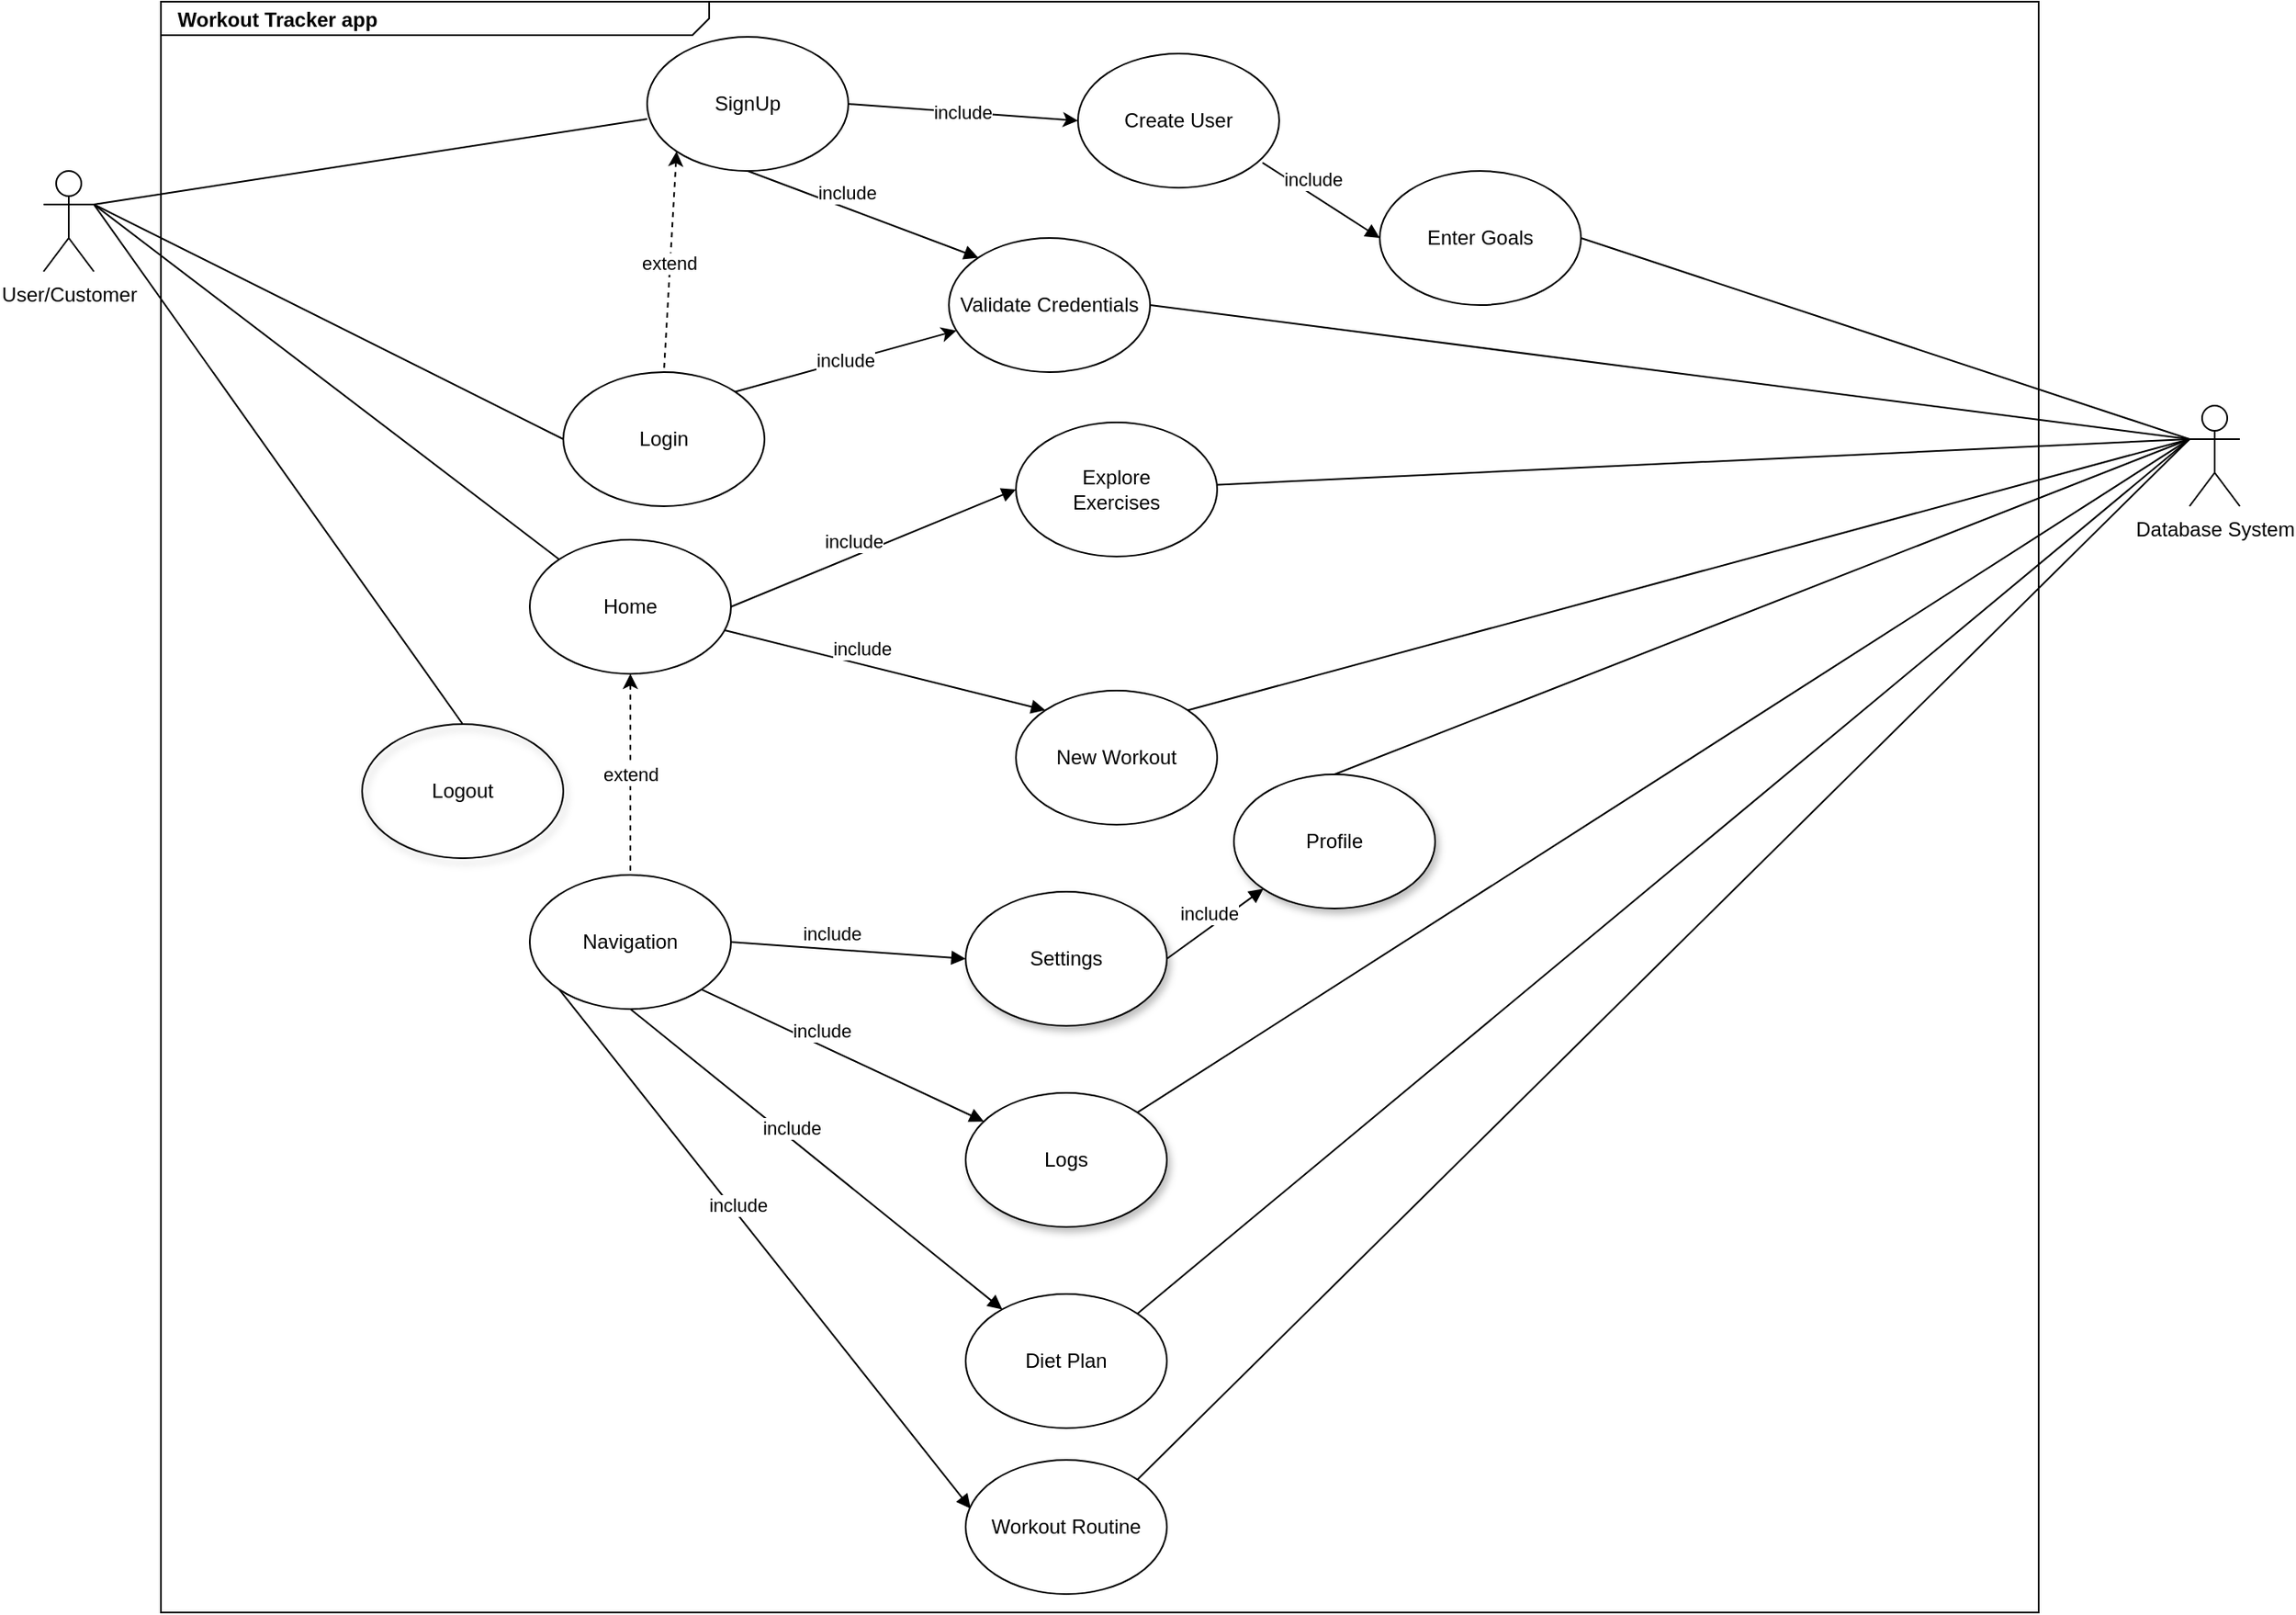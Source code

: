 <mxfile version="13.9.9" type="device"><diagram name="Page-1" id="929967ad-93f9-6ef4-fab6-5d389245f69c"><mxGraphModel dx="1422" dy="822" grid="1" gridSize="10" guides="1" tooltips="1" connect="1" arrows="1" fold="1" page="1" pageScale="1.5" pageWidth="1169" pageHeight="826" background="none" math="0" shadow="0"><root><mxCell id="0" style=";html=1;"/><mxCell id="1" style=";html=1;" parent="0"/><mxCell id="cZ2YQNqJC5BlQUy7e1hJ-1" value="" style="endArrow=none;html=1;entryX=1;entryY=0.5;entryDx=0;entryDy=0;exitX=0;exitY=0.333;exitDx=0;exitDy=0;exitPerimeter=0;endFill=0;" edge="1" parent="1" source="ImupgbFTNww15qWxXNLe-1" target="ImupgbFTNww15qWxXNLe-10"><mxGeometry width="50" height="50" relative="1" as="geometry"><mxPoint x="1320" y="440" as="sourcePoint"/><mxPoint x="750" y="600" as="targetPoint"/></mxGeometry></mxCell><mxCell id="gv6v8NTu2cxi0DHk2Hy_-1" value="User/Customer" style="shape=umlActor;verticalLabelPosition=bottom;verticalAlign=top;html=1;outlineConnect=0;" parent="1" vertex="1"><mxGeometry x="80" y="470" width="30" height="60" as="geometry"/></mxCell><mxCell id="gv6v8NTu2cxi0DHk2Hy_-2" value="SignUp" style="ellipse;whiteSpace=wrap;html=1;" parent="1" vertex="1"><mxGeometry x="440" y="390" width="120" height="80" as="geometry"/></mxCell><mxCell id="gv6v8NTu2cxi0DHk2Hy_-3" value="Login" style="ellipse;whiteSpace=wrap;html=1;" parent="1" vertex="1"><mxGeometry x="390" y="590" width="120" height="80" as="geometry"/></mxCell><mxCell id="gv6v8NTu2cxi0DHk2Hy_-4" value="" style="endArrow=none;html=1;entryX=0;entryY=0.613;entryDx=0;entryDy=0;entryPerimeter=0;" parent="1" target="gv6v8NTu2cxi0DHk2Hy_-2" edge="1"><mxGeometry width="50" height="50" relative="1" as="geometry"><mxPoint x="110" y="490" as="sourcePoint"/><mxPoint x="640" y="480" as="targetPoint"/></mxGeometry></mxCell><mxCell id="gv6v8NTu2cxi0DHk2Hy_-5" value="" style="endArrow=none;html=1;entryX=0;entryY=0.5;entryDx=0;entryDy=0;exitX=1;exitY=0.333;exitDx=0;exitDy=0;exitPerimeter=0;" parent="1" source="gv6v8NTu2cxi0DHk2Hy_-1" target="gv6v8NTu2cxi0DHk2Hy_-3" edge="1"><mxGeometry width="50" height="50" relative="1" as="geometry"><mxPoint x="590" y="530" as="sourcePoint"/><mxPoint x="451" y="555" as="targetPoint"/></mxGeometry></mxCell><mxCell id="gv6v8NTu2cxi0DHk2Hy_-6" value="Create User" style="ellipse;whiteSpace=wrap;html=1;" parent="1" vertex="1"><mxGeometry x="697" y="400" width="120" height="80" as="geometry"/></mxCell><mxCell id="gv6v8NTu2cxi0DHk2Hy_-7" value="include" style="html=1;verticalAlign=bottom;endArrow=block;exitX=0.5;exitY=1;exitDx=0;exitDy=0;entryX=0;entryY=0;entryDx=0;entryDy=0;" parent="1" source="gv6v8NTu2cxi0DHk2Hy_-2" target="ImupgbFTNww15qWxXNLe-10" edge="1"><mxGeometry x="-0.143" width="80" relative="1" as="geometry"><mxPoint x="580" y="500" as="sourcePoint"/><mxPoint x="530" y="330" as="targetPoint"/><mxPoint as="offset"/></mxGeometry></mxCell><mxCell id="1672d66443f91eb5-1" value="&lt;p style=&quot;margin: 0px ; margin-top: 4px ; margin-left: 10px ; text-align: left&quot;&gt;&lt;b&gt;Workout Tracker app&lt;/b&gt;&lt;/p&gt;" style="html=1;strokeWidth=1;shape=mxgraph.sysml.package;html=1;overflow=fill;whiteSpace=wrap;fillColor=none;gradientColor=none;fontSize=12;align=center;labelX=327.64;" parent="1" vertex="1"><mxGeometry x="150" y="369" width="1120" height="961" as="geometry"/></mxCell><mxCell id="gv6v8NTu2cxi0DHk2Hy_-8" value="Home" style="ellipse;whiteSpace=wrap;html=1;" parent="1" vertex="1"><mxGeometry x="370" y="690" width="120" height="80" as="geometry"/></mxCell><mxCell id="gv6v8NTu2cxi0DHk2Hy_-10" value="Enter Goals" style="ellipse;whiteSpace=wrap;html=1;" parent="1" vertex="1"><mxGeometry x="877" y="470" width="120" height="80" as="geometry"/></mxCell><mxCell id="gv6v8NTu2cxi0DHk2Hy_-11" value="include" style="html=1;verticalAlign=bottom;endArrow=block;exitX=0.917;exitY=0.813;exitDx=0;exitDy=0;entryX=0;entryY=0.5;entryDx=0;entryDy=0;exitPerimeter=0;" parent="1" source="gv6v8NTu2cxi0DHk2Hy_-6" target="gv6v8NTu2cxi0DHk2Hy_-10" edge="1"><mxGeometry x="-0.143" width="80" relative="1" as="geometry"><mxPoint x="690" y="300" as="sourcePoint"/><mxPoint x="790" y="380" as="targetPoint"/><mxPoint as="offset"/></mxGeometry></mxCell><mxCell id="gv6v8NTu2cxi0DHk2Hy_-18" value="Workout Routine" style="ellipse;whiteSpace=wrap;html=1;" parent="1" vertex="1"><mxGeometry x="630" y="1239" width="120" height="80" as="geometry"/></mxCell><mxCell id="gv6v8NTu2cxi0DHk2Hy_-26" value="Explore&lt;br&gt;Exercises" style="ellipse;whiteSpace=wrap;html=1;" parent="1" vertex="1"><mxGeometry x="660" y="620" width="120" height="80" as="geometry"/></mxCell><mxCell id="gv6v8NTu2cxi0DHk2Hy_-27" value="include" style="html=1;verticalAlign=bottom;endArrow=block;exitX=1;exitY=0.5;exitDx=0;exitDy=0;entryX=0;entryY=0.5;entryDx=0;entryDy=0;" parent="1" source="gv6v8NTu2cxi0DHk2Hy_-8" target="gv6v8NTu2cxi0DHk2Hy_-26" edge="1"><mxGeometry x="-0.143" width="80" relative="1" as="geometry"><mxPoint x="940" y="500" as="sourcePoint"/><mxPoint x="1040" y="580" as="targetPoint"/><mxPoint as="offset"/></mxGeometry></mxCell><mxCell id="gv6v8NTu2cxi0DHk2Hy_-28" value="Diet Plan" style="ellipse;whiteSpace=wrap;html=1;" parent="1" vertex="1"><mxGeometry x="630" y="1140" width="120" height="80" as="geometry"/></mxCell><mxCell id="gv6v8NTu2cxi0DHk2Hy_-29" value="include" style="html=1;verticalAlign=bottom;endArrow=block;exitX=0.5;exitY=1;exitDx=0;exitDy=0;" parent="1" source="cZ2YQNqJC5BlQUy7e1hJ-5" target="gv6v8NTu2cxi0DHk2Hy_-28" edge="1"><mxGeometry x="-0.123" y="-2" width="80" relative="1" as="geometry"><mxPoint x="320" y="920" as="sourcePoint"/><mxPoint x="753" y="1300" as="targetPoint"/><mxPoint as="offset"/></mxGeometry></mxCell><mxCell id="gv6v8NTu2cxi0DHk2Hy_-32" value="Logs" style="ellipse;whiteSpace=wrap;html=1;shadow=1;" parent="1" vertex="1"><mxGeometry x="630" y="1020" width="120" height="80" as="geometry"/></mxCell><mxCell id="gv6v8NTu2cxi0DHk2Hy_-34" value="Profile" style="ellipse;whiteSpace=wrap;html=1;shadow=1;" parent="1" vertex="1"><mxGeometry x="790" y="830" width="120" height="80" as="geometry"/></mxCell><mxCell id="gv6v8NTu2cxi0DHk2Hy_-36" value="Settings" style="ellipse;whiteSpace=wrap;html=1;shadow=1;" parent="1" vertex="1"><mxGeometry x="630" y="900" width="120" height="80" as="geometry"/></mxCell><mxCell id="gv6v8NTu2cxi0DHk2Hy_-43" value="Logout" style="ellipse;whiteSpace=wrap;html=1;shadow=1;strokeWidth=1;fillColor=none;" parent="1" vertex="1"><mxGeometry x="270" y="800" width="120" height="80" as="geometry"/></mxCell><mxCell id="gv6v8NTu2cxi0DHk2Hy_-45" value="" style="endArrow=none;html=1;entryX=0.5;entryY=0;entryDx=0;entryDy=0;exitX=1;exitY=0.333;exitDx=0;exitDy=0;exitPerimeter=0;" parent="1" target="gv6v8NTu2cxi0DHk2Hy_-43" edge="1" source="gv6v8NTu2cxi0DHk2Hy_-1"><mxGeometry width="50" height="50" relative="1" as="geometry"><mxPoint x="110" y="510" as="sourcePoint"/><mxPoint x="550" y="720" as="targetPoint"/></mxGeometry></mxCell><mxCell id="ImupgbFTNww15qWxXNLe-1" value="Database System" style="shape=umlActor;verticalLabelPosition=bottom;verticalAlign=top;html=1;outlineConnect=0;" parent="1" vertex="1"><mxGeometry x="1360" y="610" width="30" height="60" as="geometry"/></mxCell><mxCell id="ImupgbFTNww15qWxXNLe-3" value="" style="endArrow=none;html=1;exitX=0;exitY=0.333;exitDx=0;exitDy=0;exitPerimeter=0;entryX=1;entryY=0.5;entryDx=0;entryDy=0;" parent="1" source="ImupgbFTNww15qWxXNLe-1" target="gv6v8NTu2cxi0DHk2Hy_-10" edge="1"><mxGeometry width="50" height="50" relative="1" as="geometry"><mxPoint x="1000" y="520" as="sourcePoint"/><mxPoint x="1300" y="460" as="targetPoint"/></mxGeometry></mxCell><mxCell id="gv6v8NTu2cxi0DHk2Hy_-41" value="New Workout" style="ellipse;whiteSpace=wrap;html=1;" parent="1" vertex="1"><mxGeometry x="660" y="780" width="120" height="80" as="geometry"/></mxCell><mxCell id="ImupgbFTNww15qWxXNLe-10" value="Validate Credentials" style="ellipse;whiteSpace=wrap;html=1;" parent="1" vertex="1"><mxGeometry x="620" y="510" width="120" height="80" as="geometry"/></mxCell><mxCell id="ImupgbFTNww15qWxXNLe-11" value="include" style="endArrow=classic;html=1;exitX=1;exitY=0.5;exitDx=0;exitDy=0;entryX=0;entryY=0.5;entryDx=0;entryDy=0;" parent="1" source="gv6v8NTu2cxi0DHk2Hy_-2" target="gv6v8NTu2cxi0DHk2Hy_-6" edge="1"><mxGeometry width="50" height="50" relative="1" as="geometry"><mxPoint x="600" y="390" as="sourcePoint"/><mxPoint x="654" y="421" as="targetPoint"/></mxGeometry></mxCell><mxCell id="ImupgbFTNww15qWxXNLe-15" value="include" style="endArrow=classic;html=1;exitX=1;exitY=0;exitDx=0;exitDy=0;" parent="1" source="gv6v8NTu2cxi0DHk2Hy_-3" target="ImupgbFTNww15qWxXNLe-10" edge="1"><mxGeometry width="50" height="50" relative="1" as="geometry"><mxPoint x="520" y="720" as="sourcePoint"/><mxPoint x="580" y="620" as="targetPoint"/></mxGeometry></mxCell><mxCell id="cZ2YQNqJC5BlQUy7e1hJ-3" value="" style="endArrow=none;html=1;entryX=0;entryY=0;entryDx=0;entryDy=0;endFill=0;exitX=1;exitY=0.333;exitDx=0;exitDy=0;exitPerimeter=0;" edge="1" parent="1" source="gv6v8NTu2cxi0DHk2Hy_-1" target="gv6v8NTu2cxi0DHk2Hy_-8"><mxGeometry width="50" height="50" relative="1" as="geometry"><mxPoint x="230" y="560" as="sourcePoint"/><mxPoint x="450" y="730" as="targetPoint"/></mxGeometry></mxCell><mxCell id="cZ2YQNqJC5BlQUy7e1hJ-4" value="include" style="html=1;verticalAlign=bottom;endArrow=block;entryX=0;entryY=0;entryDx=0;entryDy=0;" edge="1" parent="1" source="gv6v8NTu2cxi0DHk2Hy_-8" target="gv6v8NTu2cxi0DHk2Hy_-41"><mxGeometry x="-0.143" width="80" relative="1" as="geometry"><mxPoint x="430" y="820" as="sourcePoint"/><mxPoint x="650" y="840" as="targetPoint"/><mxPoint as="offset"/></mxGeometry></mxCell><mxCell id="cZ2YQNqJC5BlQUy7e1hJ-5" value="Navigation" style="ellipse;whiteSpace=wrap;html=1;" vertex="1" parent="1"><mxGeometry x="370" y="890" width="120" height="80" as="geometry"/></mxCell><mxCell id="cZ2YQNqJC5BlQUy7e1hJ-9" value="extend" style="html=1;verticalAlign=bottom;endArrow=none;entryX=0.5;entryY=0;entryDx=0;entryDy=0;startArrow=classic;startFill=1;endFill=0;dashed=1;exitX=0;exitY=1;exitDx=0;exitDy=0;" edge="1" parent="1" source="gv6v8NTu2cxi0DHk2Hy_-2" target="gv6v8NTu2cxi0DHk2Hy_-3"><mxGeometry x="0.143" width="80" relative="1" as="geometry"><mxPoint x="370" y="310" as="sourcePoint"/><mxPoint x="410" y="500" as="targetPoint"/><mxPoint as="offset"/></mxGeometry></mxCell><mxCell id="cZ2YQNqJC5BlQUy7e1hJ-11" value="" style="endArrow=none;html=1;entryX=0;entryY=0.333;entryDx=0;entryDy=0;entryPerimeter=0;" edge="1" parent="1" source="gv6v8NTu2cxi0DHk2Hy_-26" target="ImupgbFTNww15qWxXNLe-1"><mxGeometry width="50" height="50" relative="1" as="geometry"><mxPoint x="690" y="540" as="sourcePoint"/><mxPoint x="740" y="490" as="targetPoint"/></mxGeometry></mxCell><mxCell id="cZ2YQNqJC5BlQUy7e1hJ-12" value="extend" style="html=1;verticalAlign=bottom;endArrow=none;entryX=0.5;entryY=0;entryDx=0;entryDy=0;startArrow=classic;startFill=1;endFill=0;dashed=1;exitX=0.5;exitY=1;exitDx=0;exitDy=0;" edge="1" parent="1" source="gv6v8NTu2cxi0DHk2Hy_-8" target="cZ2YQNqJC5BlQUy7e1hJ-5"><mxGeometry x="0.143" width="80" relative="1" as="geometry"><mxPoint x="300" y="790" as="sourcePoint"/><mxPoint x="292.426" y="921.716" as="targetPoint"/><mxPoint as="offset"/></mxGeometry></mxCell><mxCell id="cZ2YQNqJC5BlQUy7e1hJ-13" value="" style="endArrow=none;html=1;entryX=0;entryY=0.333;entryDx=0;entryDy=0;entryPerimeter=0;exitX=1;exitY=0;exitDx=0;exitDy=0;" edge="1" parent="1" source="gv6v8NTu2cxi0DHk2Hy_-41" target="ImupgbFTNww15qWxXNLe-1"><mxGeometry width="50" height="50" relative="1" as="geometry"><mxPoint x="680" y="650" as="sourcePoint"/><mxPoint x="730" y="600" as="targetPoint"/></mxGeometry></mxCell><mxCell id="cZ2YQNqJC5BlQUy7e1hJ-15" value="include" style="html=1;verticalAlign=bottom;endArrow=block;exitX=1;exitY=1;exitDx=0;exitDy=0;" edge="1" parent="1" source="cZ2YQNqJC5BlQUy7e1hJ-5" target="gv6v8NTu2cxi0DHk2Hy_-32"><mxGeometry x="-0.143" width="80" relative="1" as="geometry"><mxPoint x="430" y="920" as="sourcePoint"/><mxPoint x="621.31" y="967.821" as="targetPoint"/><mxPoint as="offset"/></mxGeometry></mxCell><mxCell id="cZ2YQNqJC5BlQUy7e1hJ-17" value="include" style="html=1;verticalAlign=bottom;endArrow=block;entryX=0;entryY=1;entryDx=0;entryDy=0;exitX=1;exitY=0.5;exitDx=0;exitDy=0;" edge="1" parent="1" source="gv6v8NTu2cxi0DHk2Hy_-36" target="gv6v8NTu2cxi0DHk2Hy_-34"><mxGeometry x="-0.143" width="80" relative="1" as="geometry"><mxPoint x="210" y="1000" as="sourcePoint"/><mxPoint x="401.31" y="1047.821" as="targetPoint"/><mxPoint as="offset"/></mxGeometry></mxCell><mxCell id="cZ2YQNqJC5BlQUy7e1hJ-18" value="include" style="html=1;verticalAlign=bottom;endArrow=block;entryX=0;entryY=0.5;entryDx=0;entryDy=0;exitX=1;exitY=0.5;exitDx=0;exitDy=0;" edge="1" parent="1" source="cZ2YQNqJC5BlQUy7e1hJ-5" target="gv6v8NTu2cxi0DHk2Hy_-36"><mxGeometry x="-0.143" width="80" relative="1" as="geometry"><mxPoint x="630" y="990" as="sourcePoint"/><mxPoint x="821.31" y="1037.821" as="targetPoint"/><mxPoint as="offset"/></mxGeometry></mxCell><mxCell id="cZ2YQNqJC5BlQUy7e1hJ-19" value="" style="endArrow=none;html=1;exitX=0.5;exitY=0;exitDx=0;exitDy=0;entryX=0;entryY=0.333;entryDx=0;entryDy=0;entryPerimeter=0;" edge="1" parent="1" source="gv6v8NTu2cxi0DHk2Hy_-34" target="ImupgbFTNww15qWxXNLe-1"><mxGeometry width="50" height="50" relative="1" as="geometry"><mxPoint x="799.996" y="911.716" as="sourcePoint"/><mxPoint x="1330" y="440" as="targetPoint"/></mxGeometry></mxCell><mxCell id="cZ2YQNqJC5BlQUy7e1hJ-20" value="include" style="html=1;verticalAlign=bottom;endArrow=block;exitX=0;exitY=1;exitDx=0;exitDy=0;entryX=0.025;entryY=0.363;entryDx=0;entryDy=0;entryPerimeter=0;" edge="1" parent="1" source="cZ2YQNqJC5BlQUy7e1hJ-5" target="gv6v8NTu2cxi0DHk2Hy_-18"><mxGeometry x="-0.123" y="-2" width="80" relative="1" as="geometry"><mxPoint x="380" y="1020" as="sourcePoint"/><mxPoint x="601.806" y="1199.151" as="targetPoint"/><mxPoint as="offset"/></mxGeometry></mxCell><mxCell id="cZ2YQNqJC5BlQUy7e1hJ-22" value="" style="endArrow=none;html=1;exitX=1;exitY=0;exitDx=0;exitDy=0;entryX=0;entryY=0.333;entryDx=0;entryDy=0;entryPerimeter=0;" edge="1" parent="1" source="gv6v8NTu2cxi0DHk2Hy_-32" target="ImupgbFTNww15qWxXNLe-1"><mxGeometry width="50" height="50" relative="1" as="geometry"><mxPoint x="750" y="1060" as="sourcePoint"/><mxPoint x="1193" y="800" as="targetPoint"/></mxGeometry></mxCell><mxCell id="cZ2YQNqJC5BlQUy7e1hJ-23" value="" style="endArrow=none;html=1;exitX=1;exitY=0;exitDx=0;exitDy=0;entryX=0;entryY=0.333;entryDx=0;entryDy=0;entryPerimeter=0;" edge="1" parent="1" source="gv6v8NTu2cxi0DHk2Hy_-28" target="ImupgbFTNww15qWxXNLe-1"><mxGeometry width="50" height="50" relative="1" as="geometry"><mxPoint x="742.426" y="1041.716" as="sourcePoint"/><mxPoint x="1330" y="580" as="targetPoint"/></mxGeometry></mxCell><mxCell id="cZ2YQNqJC5BlQUy7e1hJ-24" value="" style="endArrow=none;html=1;exitX=1;exitY=0;exitDx=0;exitDy=0;entryX=0;entryY=0.333;entryDx=0;entryDy=0;entryPerimeter=0;" edge="1" parent="1" source="gv6v8NTu2cxi0DHk2Hy_-18" target="ImupgbFTNww15qWxXNLe-1"><mxGeometry width="50" height="50" relative="1" as="geometry"><mxPoint x="742.426" y="1161.716" as="sourcePoint"/><mxPoint x="1330" y="580" as="targetPoint"/></mxGeometry></mxCell></root></mxGraphModel></diagram></mxfile>